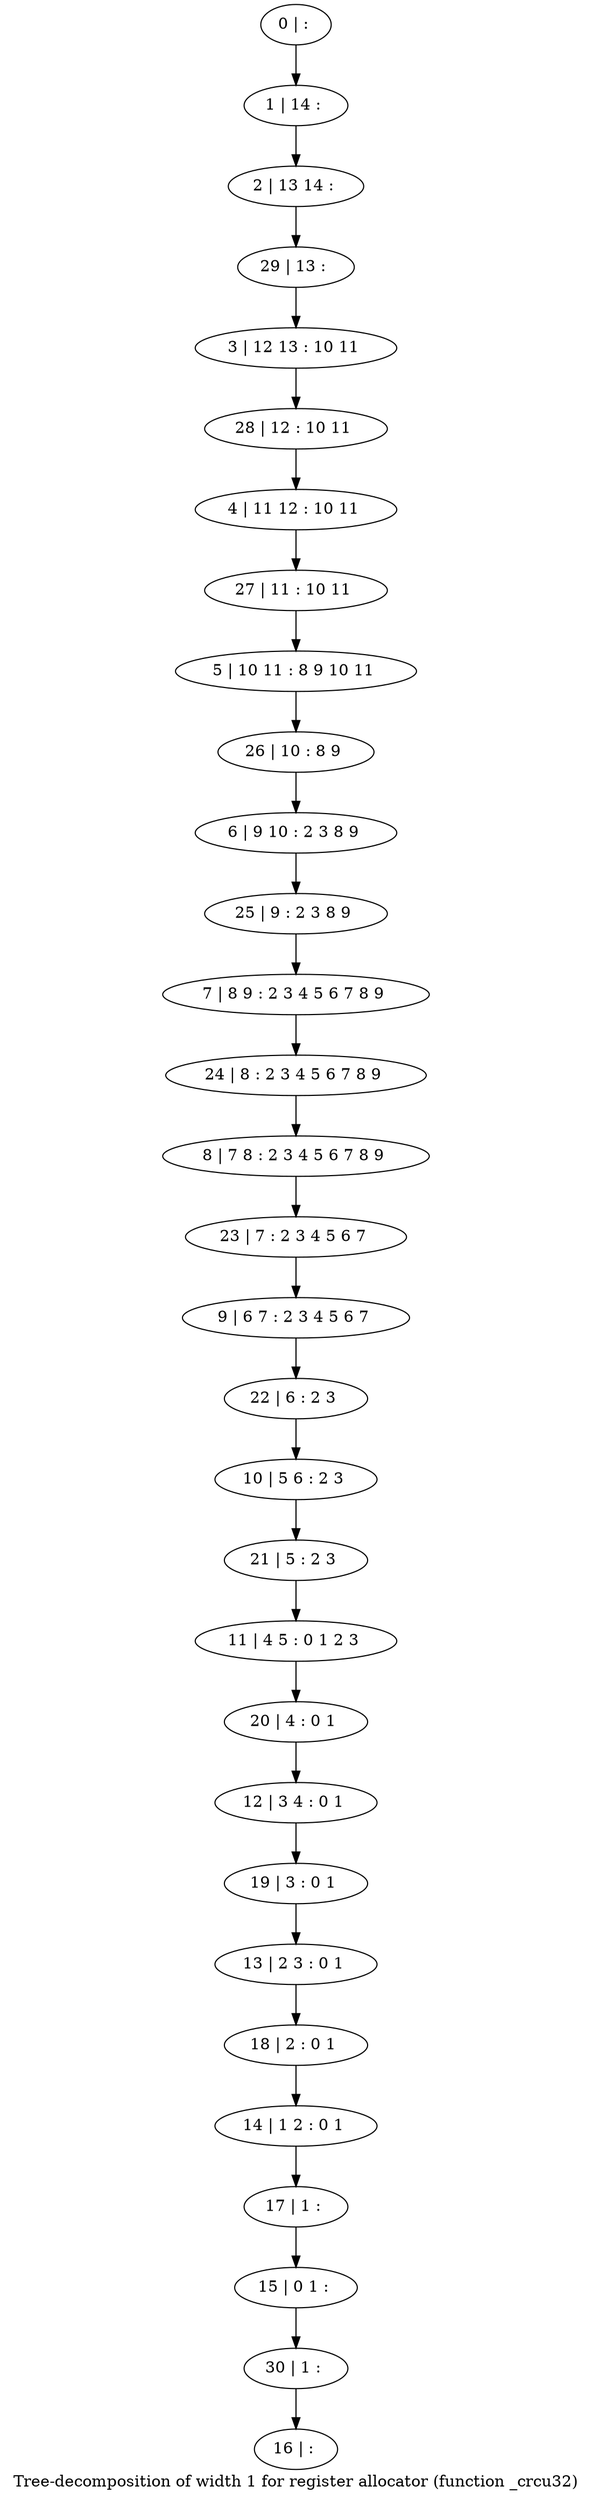 digraph G {
graph [label="Tree-decomposition of width 1 for register allocator (function _crcu32)"]
0[label="0 | : "];
1[label="1 | 14 : "];
2[label="2 | 13 14 : "];
3[label="3 | 12 13 : 10 11 "];
4[label="4 | 11 12 : 10 11 "];
5[label="5 | 10 11 : 8 9 10 11 "];
6[label="6 | 9 10 : 2 3 8 9 "];
7[label="7 | 8 9 : 2 3 4 5 6 7 8 9 "];
8[label="8 | 7 8 : 2 3 4 5 6 7 8 9 "];
9[label="9 | 6 7 : 2 3 4 5 6 7 "];
10[label="10 | 5 6 : 2 3 "];
11[label="11 | 4 5 : 0 1 2 3 "];
12[label="12 | 3 4 : 0 1 "];
13[label="13 | 2 3 : 0 1 "];
14[label="14 | 1 2 : 0 1 "];
15[label="15 | 0 1 : "];
16[label="16 | : "];
17[label="17 | 1 : "];
18[label="18 | 2 : 0 1 "];
19[label="19 | 3 : 0 1 "];
20[label="20 | 4 : 0 1 "];
21[label="21 | 5 : 2 3 "];
22[label="22 | 6 : 2 3 "];
23[label="23 | 7 : 2 3 4 5 6 7 "];
24[label="24 | 8 : 2 3 4 5 6 7 8 9 "];
25[label="25 | 9 : 2 3 8 9 "];
26[label="26 | 10 : 8 9 "];
27[label="27 | 11 : 10 11 "];
28[label="28 | 12 : 10 11 "];
29[label="29 | 13 : "];
30[label="30 | 1 : "];
0->1 ;
1->2 ;
17->15 ;
14->17 ;
18->14 ;
13->18 ;
19->13 ;
12->19 ;
20->12 ;
11->20 ;
21->11 ;
10->21 ;
22->10 ;
9->22 ;
23->9 ;
8->23 ;
24->8 ;
7->24 ;
25->7 ;
6->25 ;
26->6 ;
5->26 ;
27->5 ;
4->27 ;
28->4 ;
3->28 ;
29->3 ;
2->29 ;
30->16 ;
15->30 ;
}
